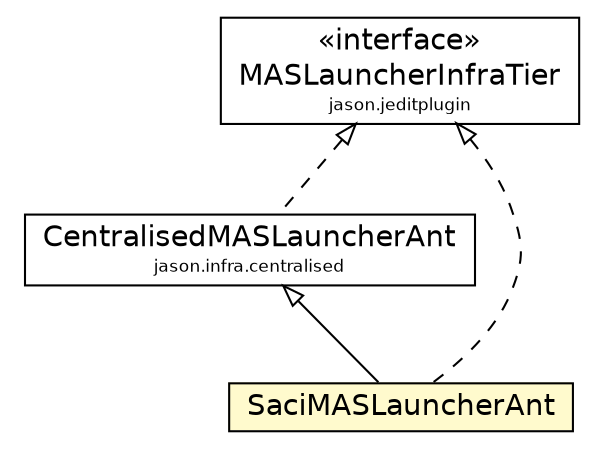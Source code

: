 #!/usr/local/bin/dot
#
# Class diagram 
# Generated by UMLGraph version 5.1 (http://www.umlgraph.org/)
#

digraph G {
	edge [fontname="Helvetica",fontsize=10,labelfontname="Helvetica",labelfontsize=10];
	node [fontname="Helvetica",fontsize=10,shape=plaintext];
	nodesep=0.25;
	ranksep=0.5;
	// jason.infra.centralised.CentralisedMASLauncherAnt
	c40940 [label=<<table title="jason.infra.centralised.CentralisedMASLauncherAnt" border="0" cellborder="1" cellspacing="0" cellpadding="2" port="p" href="../centralised/CentralisedMASLauncherAnt.html">
		<tr><td><table border="0" cellspacing="0" cellpadding="1">
<tr><td align="center" balign="center"> CentralisedMASLauncherAnt </td></tr>
<tr><td align="center" balign="center"><font point-size="8.0"> jason.infra.centralised </font></td></tr>
		</table></td></tr>
		</table>>, fontname="Helvetica", fontcolor="black", fontsize=14.0];
	// jason.infra.saci.SaciMASLauncherAnt
	c40957 [label=<<table title="jason.infra.saci.SaciMASLauncherAnt" border="0" cellborder="1" cellspacing="0" cellpadding="2" port="p" bgcolor="lemonChiffon" href="./SaciMASLauncherAnt.html">
		<tr><td><table border="0" cellspacing="0" cellpadding="1">
<tr><td align="center" balign="center"> SaciMASLauncherAnt </td></tr>
		</table></td></tr>
		</table>>, fontname="Helvetica", fontcolor="black", fontsize=14.0];
	// jason.jeditplugin.MASLauncherInfraTier
	c40967 [label=<<table title="jason.jeditplugin.MASLauncherInfraTier" border="0" cellborder="1" cellspacing="0" cellpadding="2" port="p" href="../../jeditplugin/MASLauncherInfraTier.html">
		<tr><td><table border="0" cellspacing="0" cellpadding="1">
<tr><td align="center" balign="center"> &#171;interface&#187; </td></tr>
<tr><td align="center" balign="center"> MASLauncherInfraTier </td></tr>
<tr><td align="center" balign="center"><font point-size="8.0"> jason.jeditplugin </font></td></tr>
		</table></td></tr>
		</table>>, fontname="Helvetica", fontcolor="black", fontsize=14.0];
	//jason.infra.centralised.CentralisedMASLauncherAnt implements jason.jeditplugin.MASLauncherInfraTier
	c40967:p -> c40940:p [dir=back,arrowtail=empty,style=dashed];
	//jason.infra.saci.SaciMASLauncherAnt extends jason.infra.centralised.CentralisedMASLauncherAnt
	c40940:p -> c40957:p [dir=back,arrowtail=empty];
	//jason.infra.saci.SaciMASLauncherAnt implements jason.jeditplugin.MASLauncherInfraTier
	c40967:p -> c40957:p [dir=back,arrowtail=empty,style=dashed];
}

